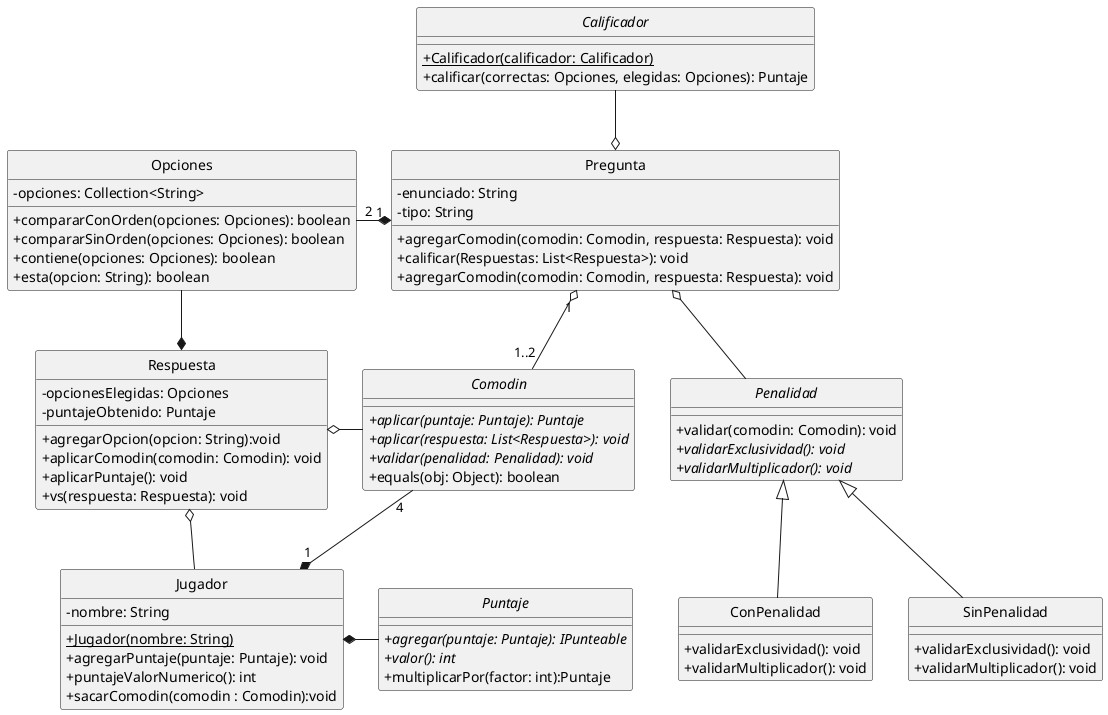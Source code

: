 @startuml
hide circle
skinparam classAttributeIconSize 0

'Clases
Class Opciones{
    -opciones: Collection<String>
    +compararConOrden(opciones: Opciones): boolean
    +compararSinOrden(opciones: Opciones): boolean
    +contiene(opciones: Opciones): boolean
    +esta(opcion: String): boolean
}

Class Pregunta{
    -enunciado: String
    -tipo: String
    +agregarComodin(comodin: Comodin, respuesta: Respuesta): void
    +calificar(Respuestas: List<Respuesta>): void
    +agregarComodin(comodin: Comodin, respuesta: Respuesta): void
}

Class Respuesta{
    -opcionesElegidas: Opciones
    -puntajeObtenido: Puntaje
    +agregarOpcion(opcion: String):void
    +aplicarComodin(comodin: Comodin): void
    +aplicarPuntaje(): void
    +vs(respuesta: Respuesta): void
}

Class Jugador{
    -nombre: String
    +{Static}Jugador(nombre: String)
    +agregarPuntaje(puntaje: Puntaje): void
    +puntajeValorNumerico(): int
    +sacarComodin(comodin : Comodin):void
}

abstract Puntaje{
    +{abstract}agregar(puntaje: Puntaje): IPunteable
    +{abstract}valor(): int
    +multiplicarPor(factor: int):Puntaje
}

Abstract Class Comodin{
    +{abstract}aplicar(puntaje: Puntaje): Puntaje
    +{abstract}aplicar(respuesta: List<Respuesta>): void
    +{abstract}validar(penalidad: Penalidad): void
    +equals(obj: Object): boolean
}


Abstract Class Penalidad{
    +validar(comodin: Comodin): void
    +{abstract}validarExclusividad(): void
    +{abstract}validarMultiplicador(): void
}

Class ConPenalidad{
    +validarExclusividad(): void
    +validarMultiplicador(): void
}

Class SinPenalidad{
    +validarExclusividad(): void
    +validarMultiplicador(): void
}
Abstract Calificador{
    +{static}Calificador(calificador: Calificador)
    +calificar(correctas: Opciones, elegidas: Opciones): Puntaje
}
'Relaciones
Respuesta o-- Jugador
Respuesta *-up- Opciones
Respuesta o-right- Comodin

Pregunta "1" *-left- "2" Opciones
Pregunta "1" o-- "1..2" Comodin
Pregunta o-- Penalidad
Pregunta o-up- Calificador



ConPenalidad -up-|> Penalidad
SinPenalidad -up-|> Penalidad

Jugador *-right- Puntaje

Jugador "1" *-up- "4" Comodin

@enduml